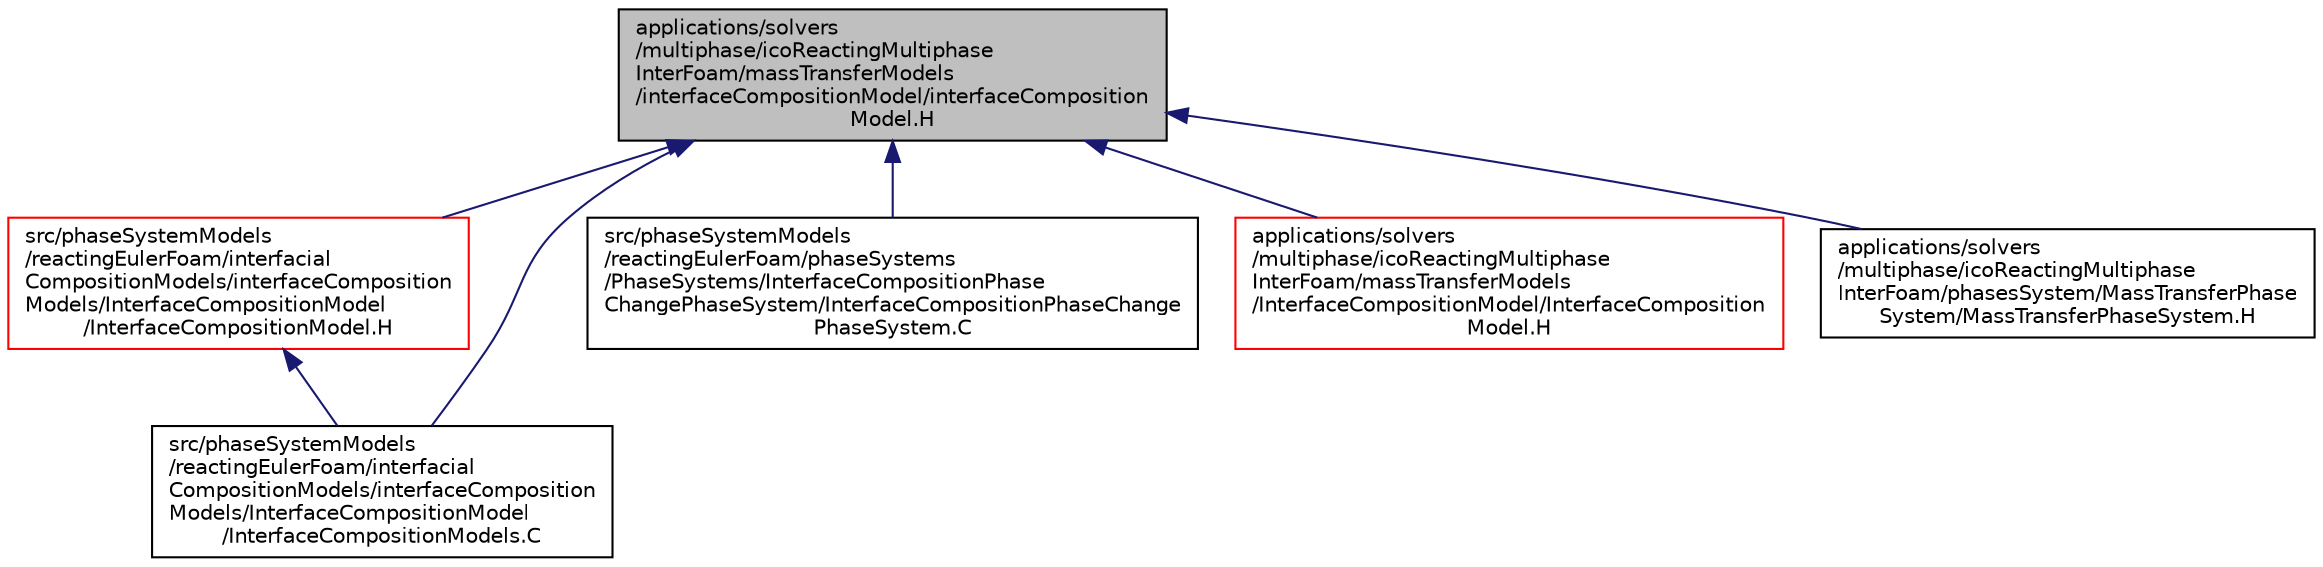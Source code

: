 digraph "applications/solvers/multiphase/icoReactingMultiphaseInterFoam/massTransferModels/interfaceCompositionModel/interfaceCompositionModel.H"
{
  bgcolor="transparent";
  edge [fontname="Helvetica",fontsize="10",labelfontname="Helvetica",labelfontsize="10"];
  node [fontname="Helvetica",fontsize="10",shape=record];
  Node1 [label="applications/solvers\l/multiphase/icoReactingMultiphase\lInterFoam/massTransferModels\l/interfaceCompositionModel/interfaceComposition\lModel.H",height=0.2,width=0.4,color="black", fillcolor="grey75", style="filled" fontcolor="black"];
  Node1 -> Node2 [dir="back",color="midnightblue",fontsize="10",style="solid",fontname="Helvetica"];
  Node2 [label="src/phaseSystemModels\l/reactingEulerFoam/interfacial\lCompositionModels/interfaceComposition\lModels/InterfaceCompositionModel\l/InterfaceCompositionModel.H",height=0.2,width=0.4,color="red",URL="$src_2phaseSystemModels_2reactingEulerFoam_2interfacialCompositionModels_2interfaceCompositionModea0d69e31283e7cc366e26ef6e7f4e0f.html"];
  Node2 -> Node3 [dir="back",color="midnightblue",fontsize="10",style="solid",fontname="Helvetica"];
  Node3 [label="src/phaseSystemModels\l/reactingEulerFoam/interfacial\lCompositionModels/interfaceComposition\lModels/InterfaceCompositionModel\l/InterfaceCompositionModels.C",height=0.2,width=0.4,color="black",URL="$src_2phaseSystemModels_2reactingEulerFoam_2interfacialCompositionModels_2interfaceCompositionMod402977e04ca94b4df3eba845120364e9.html"];
  Node1 -> Node3 [dir="back",color="midnightblue",fontsize="10",style="solid",fontname="Helvetica"];
  Node1 -> Node4 [dir="back",color="midnightblue",fontsize="10",style="solid",fontname="Helvetica"];
  Node4 [label="src/phaseSystemModels\l/reactingEulerFoam/phaseSystems\l/PhaseSystems/InterfaceCompositionPhase\lChangePhaseSystem/InterfaceCompositionPhaseChange\lPhaseSystem.C",height=0.2,width=0.4,color="black",URL="$InterfaceCompositionPhaseChangePhaseSystem_8C.html"];
  Node1 -> Node5 [dir="back",color="midnightblue",fontsize="10",style="solid",fontname="Helvetica"];
  Node5 [label="applications/solvers\l/multiphase/icoReactingMultiphase\lInterFoam/massTransferModels\l/InterfaceCompositionModel/InterfaceComposition\lModel.H",height=0.2,width=0.4,color="red",URL="$applications_2solvers_2multiphase_2icoReactingMultiphaseInterFoam_2massTransferModels_2Interfaceef61652537e6aa1a94eba93e9dca32ef.html"];
  Node1 -> Node6 [dir="back",color="midnightblue",fontsize="10",style="solid",fontname="Helvetica"];
  Node6 [label="applications/solvers\l/multiphase/icoReactingMultiphase\lInterFoam/phasesSystem/MassTransferPhase\lSystem/MassTransferPhaseSystem.H",height=0.2,width=0.4,color="black",URL="$MassTransferPhaseSystem_8H.html"];
}
